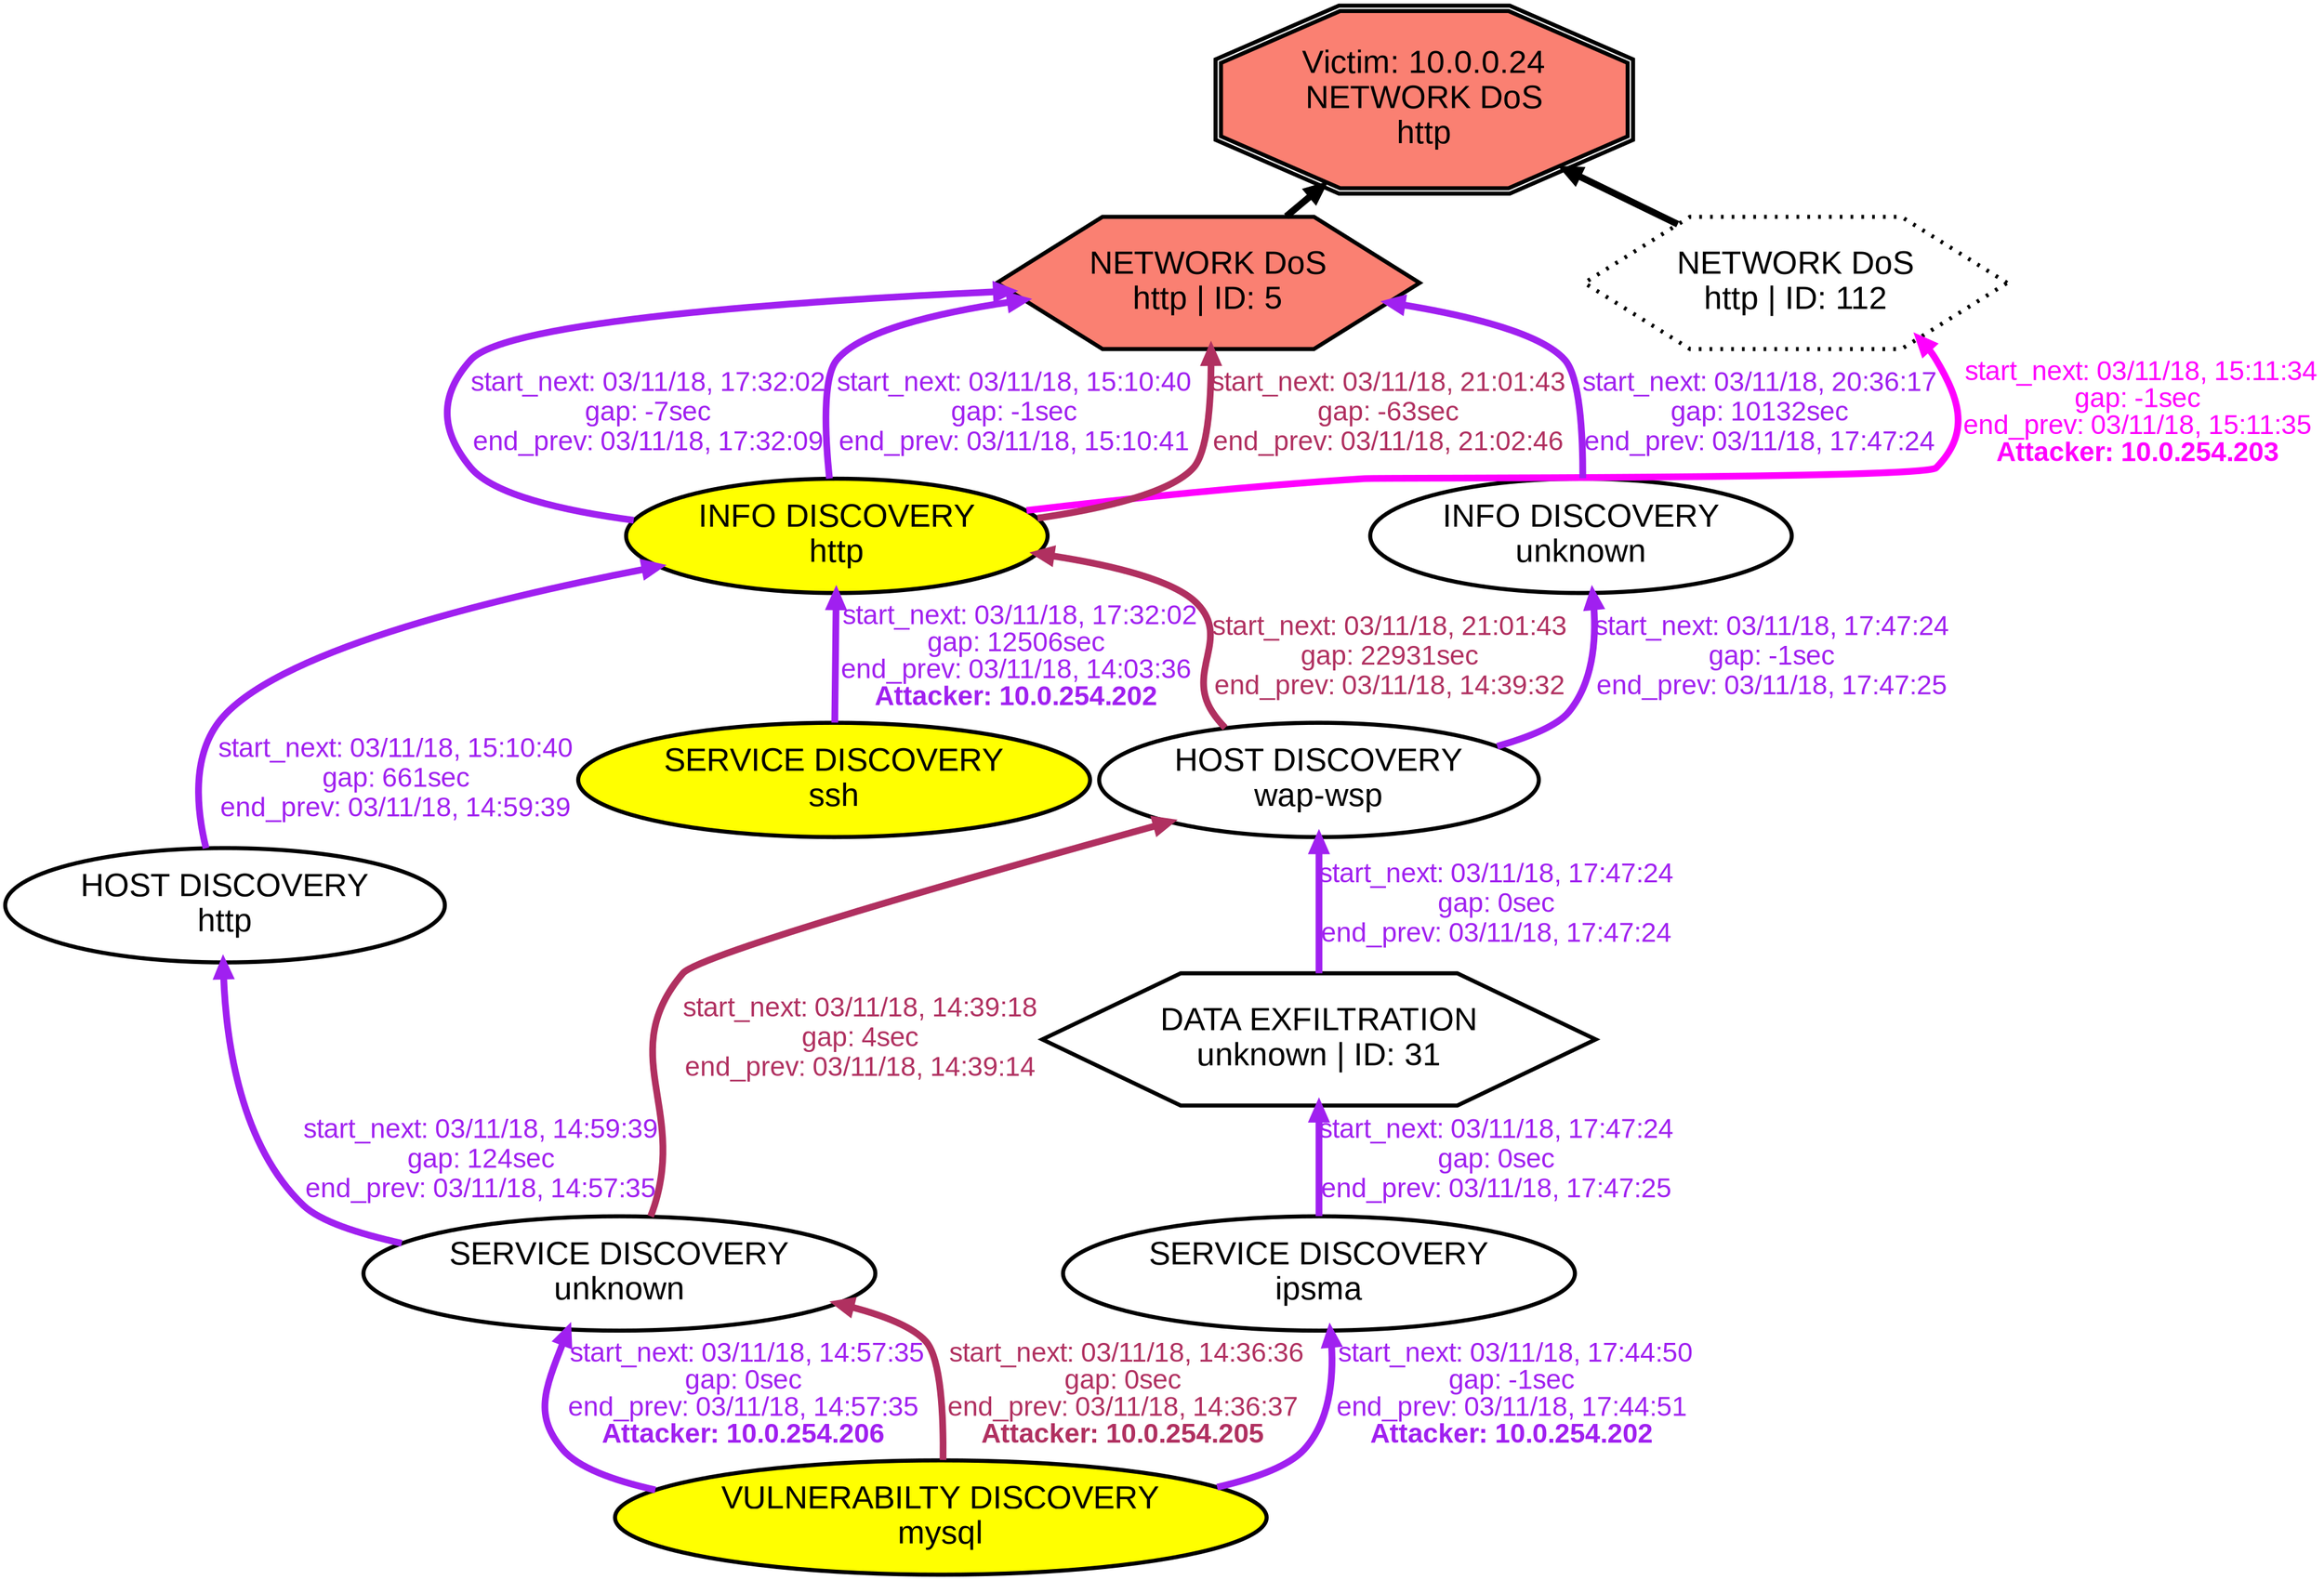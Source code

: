 digraph NETWORKDOShttp {
rankdir="BT"; 
 graph [ nodesep="0.1", ranksep="0.02"] 
 node [ fontname=Arial, fontsize=24,penwidth=3]; 
 edge [ fontname=Arial, fontsize=20,penwidth=5 ];
"Victim: 10.0.0.24
NETWORK DoS
http" [shape=doubleoctagon, style=filled, fillcolor=salmon];
{ rank = max; "Victim: 10.0.0.24
NETWORK DoS
http"}
"NETWORK DoS
http | ID: 112" -> "Victim: 10.0.0.24
NETWORK DoS
http"
"NETWORK DoS
http | ID: 112" [style="filled,dotted", fillcolor= salmon]
"NETWORK DoS
http | ID: 5" -> "Victim: 10.0.0.24
NETWORK DoS
http"
"NETWORK DoS
http | ID: 5" [style=filled, fillcolor= salmon]
{ rank=same; "NETWORK DoS
http | ID: 112" "NETWORK DoS
http | ID: 5"}
"VULNERABILTY DISCOVERY
mysql" [style=filled, fillcolor= yellow]
"VULNERABILTY DISCOVERY
mysql" -> "SERVICE DISCOVERY
unknown" [ color=maroon] [label=<<font color="maroon"> start_next: 03/11/18, 14:36:36<br/>gap: 0sec<br/>end_prev: 03/11/18, 14:36:37</font><br/><font color="maroon"><b>Attacker: 10.0.254.205</b></font>>]
"SERVICE DISCOVERY
unknown" -> "HOST DISCOVERY
wap-wsp" [ label="start_next: 03/11/18, 14:39:18
gap: 4sec
end_prev: 03/11/18, 14:39:14"][ fontcolor="maroon" color=maroon]
"HOST DISCOVERY
wap-wsp" -> "INFO DISCOVERY
http" [ label="start_next: 03/11/18, 21:01:43
gap: 22931sec
end_prev: 03/11/18, 14:39:32"][ fontcolor="maroon" color=maroon]
"INFO DISCOVERY
http" -> "NETWORK DoS
http | ID: 5" [ label="start_next: 03/11/18, 21:01:43
gap: -63sec
end_prev: 03/11/18, 21:02:46"][ fontcolor="maroon" color=maroon]
"INFO DISCOVERY
http" [style=filled, fillcolor= yellow]
"INFO DISCOVERY
http" -> "NETWORK DoS
http | ID: 112" [ color=magenta] [label=<<font color="magenta"> start_next: 03/11/18, 15:11:34<br/>gap: -1sec<br/>end_prev: 03/11/18, 15:11:35</font><br/><font color="magenta"><b>Attacker: 10.0.254.203</b></font>>]
"SERVICE DISCOVERY
ssh" [style=filled, fillcolor= yellow]
"SERVICE DISCOVERY
ssh" -> "INFO DISCOVERY
http" [ color=purple] [label=<<font color="purple"> start_next: 03/11/18, 17:32:02<br/>gap: 12506sec<br/>end_prev: 03/11/18, 14:03:36</font><br/><font color="purple"><b>Attacker: 10.0.254.202</b></font>>]
"INFO DISCOVERY
http" -> "NETWORK DoS
http | ID: 5" [ label="start_next: 03/11/18, 17:32:02
gap: -7sec
end_prev: 03/11/18, 17:32:09"][ fontcolor="purple" color=purple]
"VULNERABILTY DISCOVERY
mysql" [style=filled, fillcolor= yellow]
"VULNERABILTY DISCOVERY
mysql" -> "SERVICE DISCOVERY
ipsma" [ color=purple] [label=<<font color="purple"> start_next: 03/11/18, 17:44:50<br/>gap: -1sec<br/>end_prev: 03/11/18, 17:44:51</font><br/><font color="purple"><b>Attacker: 10.0.254.202</b></font>>]
"SERVICE DISCOVERY
ipsma" -> "DATA EXFILTRATION
unknown | ID: 31" [ label="start_next: 03/11/18, 17:47:24
gap: 0sec
end_prev: 03/11/18, 17:47:25"][ fontcolor="purple" color=purple]
"DATA EXFILTRATION
unknown | ID: 31" -> "HOST DISCOVERY
wap-wsp" [ label="start_next: 03/11/18, 17:47:24
gap: 0sec
end_prev: 03/11/18, 17:47:24"][ fontcolor="purple" color=purple]
"HOST DISCOVERY
wap-wsp" -> "INFO DISCOVERY
unknown" [ label="start_next: 03/11/18, 17:47:24
gap: -1sec
end_prev: 03/11/18, 17:47:25"][ fontcolor="purple" color=purple]
"INFO DISCOVERY
unknown" -> "NETWORK DoS
http | ID: 5" [ label="start_next: 03/11/18, 20:36:17
gap: 10132sec
end_prev: 03/11/18, 17:47:24"][ fontcolor="purple" color=purple]
"VULNERABILTY DISCOVERY
mysql" [style=filled, fillcolor= yellow]
"VULNERABILTY DISCOVERY
mysql" -> "SERVICE DISCOVERY
unknown" [ color=purple] [label=<<font color="purple"> start_next: 03/11/18, 14:57:35<br/>gap: 0sec<br/>end_prev: 03/11/18, 14:57:35</font><br/><font color="purple"><b>Attacker: 10.0.254.206</b></font>>]
"SERVICE DISCOVERY
unknown" -> "HOST DISCOVERY
http" [ label="start_next: 03/11/18, 14:59:39
gap: 124sec
end_prev: 03/11/18, 14:57:35"][ fontcolor="purple" color=purple]
"HOST DISCOVERY
http" -> "INFO DISCOVERY
http" [ label="start_next: 03/11/18, 15:10:40
gap: 661sec
end_prev: 03/11/18, 14:59:39"][ fontcolor="purple" color=purple]
"INFO DISCOVERY
http" -> "NETWORK DoS
http | ID: 5" [ label="start_next: 03/11/18, 15:10:40
gap: -1sec
end_prev: 03/11/18, 15:10:41"][ fontcolor="purple" color=purple]
"VULNERABILTY DISCOVERY
mysql" [shape=oval]
"VULNERABILTY DISCOVERY
mysql" [tooltip="ET SCAN Suspicious inbound to mySQL port 3306
ET SCAN Suspicious inbound to MSSQL port 1433
ET SCAN Suspicious inbound to PostgreSQL port 5432
ET SCAN Suspicious inbound to Oracle SQL port 1521
ET SCAN Suspicious inbound to mSQL port 4333"]
"SERVICE DISCOVERY
unknown" [shape=oval]
"SERVICE DISCOVERY
unknown" [tooltip="ET SCAN Potential SSH Scan
ET SCAN Potential VNC Scan 5900-5920
ET SCAN Potential VNC Scan 5800-5820
ET SCAN NMAP OS Detection Probe"]
"HOST DISCOVERY
wap-wsp" [shape=oval]
"HOST DISCOVERY
wap-wsp" [tooltip="ET SCAN Nmap Scripting Engine User-Agent Detected (Nmap Scripting Engine)
ET SCAN Possible Nmap User-Agent Observed"]
"INFO DISCOVERY
http" [shape=oval]
"INFO DISCOVERY
http" [tooltip="GPL WEB_SERVER .htaccess access
GPL WEB_SERVER /~root access
GPL WEB_SERVER iisadmin access
GPL WEB_SERVER printenv access
GPL WEB_SERVER .htpasswd access
GPL WEB_SERVER global.asa access"]
"NETWORK DoS
http | ID: 5" [shape=hexagon]
"NETWORK DoS
http | ID: 5" [tooltip="ET WEB_SERVER Possible Cherokee Web Server GET AUX Request Denial Of Service Attempt"]
"NETWORK DoS
http | ID: 112" [style="dotted", shape=hexagon]
"NETWORK DoS
http | ID: 112" [tooltip="ET WEB_SERVER Possible Cherokee Web Server GET AUX Request Denial Of Service Attempt"]
"SERVICE DISCOVERY
ssh" [shape=oval]
"SERVICE DISCOVERY
ssh" [tooltip="ET SCAN Potential SSH Scan"]
"SERVICE DISCOVERY
ipsma" [shape=oval]
"SERVICE DISCOVERY
ipsma" [tooltip="ET SCAN Potential VNC Scan 5900-5920
ET SCAN Potential VNC Scan 5800-5820
ET SCAN Potential SSH Scan"]
"DATA EXFILTRATION
unknown | ID: 31" [shape=hexagon]
"DATA EXFILTRATION
unknown | ID: 31" [tooltip="ETPRO ATTACK_RESPONSE MongoDB Database Enumeration Request"]
"INFO DISCOVERY
unknown" [shape=oval]
"INFO DISCOVERY
unknown" [tooltip="ETPRO ATTACK_RESPONSE MongoDB Version Request"]
"HOST DISCOVERY
http" [shape=oval]
"HOST DISCOVERY
http" [tooltip="ET SCAN Nmap Scripting Engine User-Agent Detected (Nmap Scripting Engine)
ET SCAN Possible Nmap User-Agent Observed"]
}
